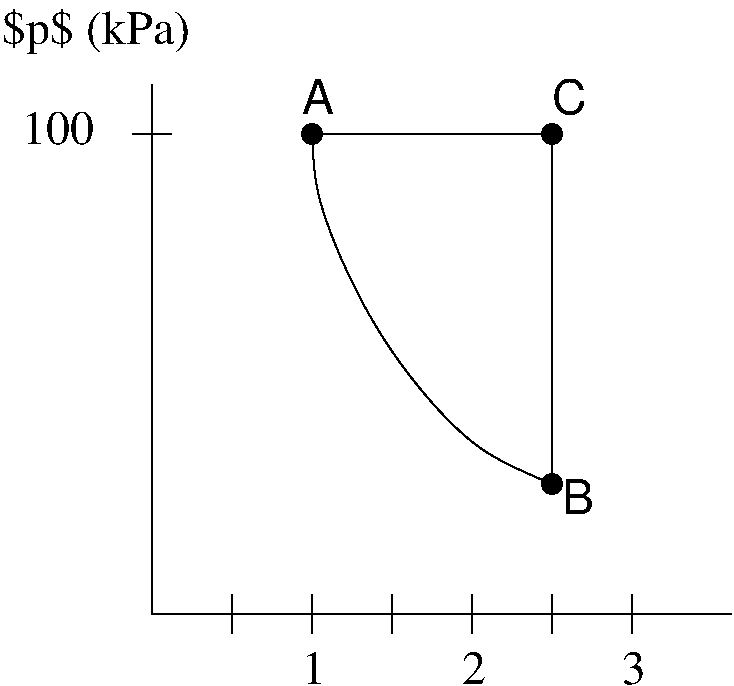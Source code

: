 #FIG 3.2  Produced by xfig version 3.2.5c
Landscape
Center
Inches
Letter  
100.00
Single
-2
1200 2
1 3 0 1 0 -1 50 -1 20 0.000 1 0.0000 4800 1800 75 75 4800 1800 4875 1800
1 3 0 1 0 -1 50 -1 20 0.000 1 0.0000 6600 1800 75 75 6600 1800 6675 1800
1 3 0 1 0 -1 50 -1 20 0.000 1 0.0000 6600 4425 75 75 6600 4425 6675 4425
2 1 0 1 0 7 50 -1 -1 0.000 0 0 -1 0 0 3
	 3600 1425 3600 5400 7950 5400
2 1 0 1 0 7 50 -1 -1 0.000 0 0 -1 0 0 2
	 4800 5250 4800 5550
2 1 0 1 0 7 50 -1 -1 0.000 0 0 -1 0 0 2
	 4200 5250 4200 5550
2 1 0 1 0 7 50 -1 -1 0.000 0 0 -1 0 0 2
	 5400 5250 5400 5550
2 1 0 1 0 7 50 -1 -1 0.000 0 0 -1 0 0 2
	 6000 5250 6000 5550
2 1 0 1 0 7 50 -1 -1 0.000 0 0 -1 0 0 2
	 6600 5250 6600 5550
2 1 0 1 0 7 50 -1 -1 0.000 0 0 -1 0 0 2
	 7200 5250 7200 5550
2 1 0 1 0 7 50 -1 -1 0.000 0 0 -1 0 0 2
	 3750 1800 3450 1800
2 1 0 1 0 7 50 -1 -1 0.000 0 0 -1 0 0 3
	 4800 1800 6600 1800 6600 4425
3 0 0 1 0 7 50 -1 -1 0.000 0 0 0 5
	 6600 4425 6000 4200 5250 3300 4800 2250 4800 1800
	 0.000 1.000 1.000 1.000 0.000
4 0 0 50 -1 0 24 0.0000 2 270 210 4725 5925 1\001
4 0 0 50 -1 0 24 0.0000 2 270 210 5925 5925 2\001
4 0 0 50 -1 0 24 0.0000 2 270 210 7125 5925 3\001
4 0 0 50 -1 0 24 0.0000 2 270 630 2625 1875 100\001
4 0 0 50 -1 0 24 0.0000 2 390 1620 2475 1125 $p$ (kPa)\001
4 0 0 50 -1 0 24 0.0000 2 375 1350 7950 5700 $V$ (L)\001
4 0 0 50 -1 4 24 0.0000 2 300 270 6675 4650 B\001
4 0 0 50 -1 4 24 0.0000 2 300 270 4725 1650 A\001
4 0 0 50 -1 4 24 0.0000 2 300 300 6600 1650 C\001
